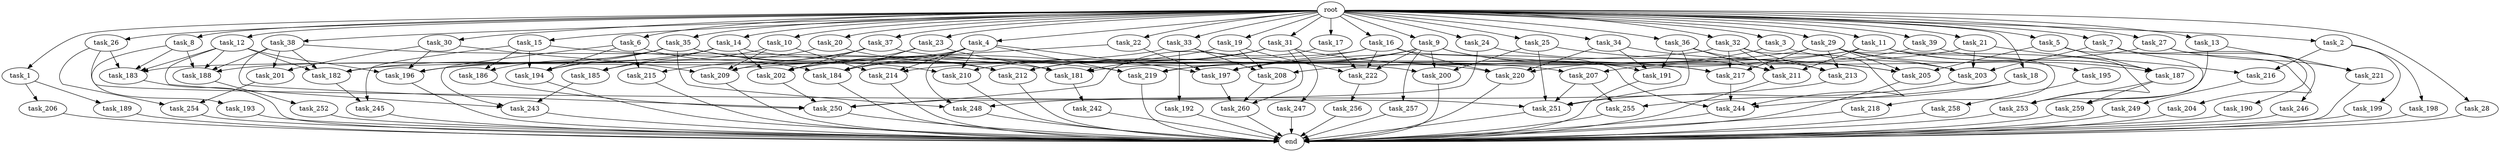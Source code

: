 digraph G {
  task_217 [size="2422361554.944000"];
  task_12 [size="2.048000"];
  task_199 [size="154618822.656000"];
  task_36 [size="2.048000"];
  task_253 [size="1872605741.056000"];
  task_19 [size="2.048000"];
  task_249 [size="154618822.656000"];
  task_196 [size="2834678415.360000"];
  root [size="0.000000"];
  task_10 [size="2.048000"];
  task_18 [size="2.048000"];
  task_1 [size="2.048000"];
  task_189 [size="68719476.736000"];
  task_183 [size="1958505086.976000"];
  task_4 [size="2.048000"];
  task_259 [size="429496729.600000"];
  task_260 [size="2353642078.208000"];
  task_33 [size="2.048000"];
  task_22 [size="2.048000"];
  task_205 [size="1271310319.616000"];
  task_15 [size="2.048000"];
  task_5 [size="2.048000"];
  end [size="0.000000"];
  task_206 [size="68719476.736000"];
  task_220 [size="2370821947.392000"];
  task_246 [size="1099511627.776000"];
  task_218 [size="154618822.656000"];
  task_14 [size="2.048000"];
  task_256 [size="154618822.656000"];
  task_21 [size="2.048000"];
  task_38 [size="2.048000"];
  task_252 [size="841813590.016000"];
  task_16 [size="2.048000"];
  task_7 [size="2.048000"];
  task_242 [size="1717986918.400000"];
  task_27 [size="2.048000"];
  task_203 [size="1425929142.272000"];
  task_221 [size="2199023255.552000"];
  task_211 [size="3178275799.040000"];
  task_26 [size="2.048000"];
  task_30 [size="2.048000"];
  task_34 [size="2.048000"];
  task_209 [size="2353642078.208000"];
  task_254 [size="1666447310.848000"];
  task_245 [size="704374636.544000"];
  task_213 [size="1322849927.168000"];
  task_200 [size="206158430.208000"];
  task_214 [size="2714419331.072000"];
  task_197 [size="2680059592.704000"];
  task_39 [size="2.048000"];
  task_215 [size="1717986918.400000"];
  task_255 [size="1047972020.224000"];
  task_192 [size="1717986918.400000"];
  task_204 [size="618475290.624000"];
  task_222 [size="1391569403.904000"];
  task_201 [size="1047972020.224000"];
  task_17 [size="2.048000"];
  task_31 [size="2.048000"];
  task_258 [size="429496729.600000"];
  task_193 [size="68719476.736000"];
  task_194 [size="4088808865.792000"];
  task_2 [size="2.048000"];
  task_207 [size="2336462209.024000"];
  task_216 [size="996432412.672000"];
  task_35 [size="2.048000"];
  task_3 [size="2.048000"];
  task_187 [size="3109556322.304000"];
  task_247 [size="1099511627.776000"];
  task_181 [size="3470333575.168000"];
  task_184 [size="4071628996.608000"];
  task_8 [size="2.048000"];
  task_219 [size="3315714752.512000"];
  task_191 [size="566935683.072000"];
  task_212 [size="4604204941.312000"];
  task_25 [size="2.048000"];
  task_198 [size="154618822.656000"];
  task_244 [size="2027224563.712000"];
  task_28 [size="2.048000"];
  task_182 [size="3676492005.376000"];
  task_23 [size="2.048000"];
  task_190 [size="274877906.944000"];
  task_6 [size="2.048000"];
  task_32 [size="2.048000"];
  task_188 [size="2645699854.336000"];
  task_257 [size="68719476.736000"];
  task_20 [size="2.048000"];
  task_243 [size="2920577761.280000"];
  task_9 [size="2.048000"];
  task_37 [size="2.048000"];
  task_248 [size="5153960755.200000"];
  task_195 [size="618475290.624000"];
  task_185 [size="1786706395.136000"];
  task_186 [size="2147483648.000000"];
  task_250 [size="3418793967.616000"];
  task_202 [size="1855425871.872000"];
  task_29 [size="2.048000"];
  task_13 [size="2.048000"];
  task_251 [size="2765958938.624000"];
  task_24 [size="2.048000"];
  task_208 [size="2491081031.680000"];
  task_11 [size="2.048000"];
  task_210 [size="4535485464.576000"];

  task_217 -> task_244 [size="209715200.000000"];
  task_12 -> task_183 [size="209715200.000000"];
  task_12 -> task_182 [size="209715200.000000"];
  task_12 -> task_196 [size="209715200.000000"];
  task_12 -> task_243 [size="209715200.000000"];
  task_12 -> task_188 [size="209715200.000000"];
  task_199 -> end [size="1.000000"];
  task_36 -> task_213 [size="33554432.000000"];
  task_36 -> task_251 [size="33554432.000000"];
  task_36 -> task_191 [size="33554432.000000"];
  task_36 -> task_211 [size="33554432.000000"];
  task_253 -> end [size="1.000000"];
  task_19 -> task_184 [size="75497472.000000"];
  task_19 -> task_208 [size="75497472.000000"];
  task_19 -> task_222 [size="75497472.000000"];
  task_249 -> end [size="1.000000"];
  task_196 -> end [size="1.000000"];
  root -> task_12 [size="1.000000"];
  root -> task_35 [size="1.000000"];
  root -> task_14 [size="1.000000"];
  root -> task_36 [size="1.000000"];
  root -> task_37 [size="1.000000"];
  root -> task_6 [size="1.000000"];
  root -> task_32 [size="1.000000"];
  root -> task_38 [size="1.000000"];
  root -> task_19 [size="1.000000"];
  root -> task_13 [size="1.000000"];
  root -> task_20 [size="1.000000"];
  root -> task_16 [size="1.000000"];
  root -> task_9 [size="1.000000"];
  root -> task_31 [size="1.000000"];
  root -> task_10 [size="1.000000"];
  root -> task_1 [size="1.000000"];
  root -> task_18 [size="1.000000"];
  root -> task_5 [size="1.000000"];
  root -> task_2 [size="1.000000"];
  root -> task_4 [size="1.000000"];
  root -> task_27 [size="1.000000"];
  root -> task_11 [size="1.000000"];
  root -> task_23 [size="1.000000"];
  root -> task_3 [size="1.000000"];
  root -> task_26 [size="1.000000"];
  root -> task_7 [size="1.000000"];
  root -> task_34 [size="1.000000"];
  root -> task_17 [size="1.000000"];
  root -> task_33 [size="1.000000"];
  root -> task_15 [size="1.000000"];
  root -> task_22 [size="1.000000"];
  root -> task_29 [size="1.000000"];
  root -> task_8 [size="1.000000"];
  root -> task_30 [size="1.000000"];
  root -> task_39 [size="1.000000"];
  root -> task_25 [size="1.000000"];
  root -> task_24 [size="1.000000"];
  root -> task_21 [size="1.000000"];
  root -> task_28 [size="1.000000"];
  task_10 -> task_214 [size="411041792.000000"];
  task_10 -> task_194 [size="411041792.000000"];
  task_10 -> task_209 [size="411041792.000000"];
  task_18 -> task_244 [size="209715200.000000"];
  task_18 -> task_255 [size="209715200.000000"];
  task_1 -> task_206 [size="33554432.000000"];
  task_1 -> task_189 [size="33554432.000000"];
  task_189 -> end [size="1.000000"];
  task_183 -> end [size="1.000000"];
  task_4 -> task_214 [size="838860800.000000"];
  task_4 -> task_197 [size="838860800.000000"];
  task_4 -> task_184 [size="838860800.000000"];
  task_4 -> task_219 [size="838860800.000000"];
  task_4 -> task_248 [size="838860800.000000"];
  task_4 -> task_210 [size="838860800.000000"];
  task_4 -> task_188 [size="838860800.000000"];
  task_259 -> end [size="1.000000"];
  task_260 -> end [size="1.000000"];
  task_33 -> task_196 [size="838860800.000000"];
  task_33 -> task_192 [size="838860800.000000"];
  task_33 -> task_208 [size="838860800.000000"];
  task_33 -> task_220 [size="838860800.000000"];
  task_22 -> task_197 [size="134217728.000000"];
  task_22 -> task_209 [size="134217728.000000"];
  task_205 -> end [size="1.000000"];
  task_15 -> task_245 [size="209715200.000000"];
  task_15 -> task_194 [size="209715200.000000"];
  task_15 -> task_219 [size="209715200.000000"];
  task_15 -> task_186 [size="209715200.000000"];
  task_5 -> task_187 [size="301989888.000000"];
  task_5 -> task_205 [size="301989888.000000"];
  task_5 -> task_204 [size="301989888.000000"];
  task_206 -> end [size="1.000000"];
  task_220 -> end [size="1.000000"];
  task_246 -> end [size="1.000000"];
  task_218 -> end [size="1.000000"];
  task_14 -> task_196 [size="33554432.000000"];
  task_14 -> task_202 [size="33554432.000000"];
  task_14 -> task_185 [size="33554432.000000"];
  task_14 -> task_200 [size="33554432.000000"];
  task_256 -> end [size="1.000000"];
  task_21 -> task_216 [size="411041792.000000"];
  task_21 -> task_203 [size="411041792.000000"];
  task_21 -> task_181 [size="411041792.000000"];
  task_38 -> task_201 [size="209715200.000000"];
  task_38 -> task_182 [size="209715200.000000"];
  task_38 -> task_188 [size="209715200.000000"];
  task_38 -> task_181 [size="209715200.000000"];
  task_38 -> task_250 [size="209715200.000000"];
  task_252 -> end [size="1.000000"];
  task_16 -> task_183 [size="33554432.000000"];
  task_16 -> task_220 [size="33554432.000000"];
  task_16 -> task_202 [size="33554432.000000"];
  task_16 -> task_244 [size="33554432.000000"];
  task_16 -> task_222 [size="33554432.000000"];
  task_7 -> task_190 [size="134217728.000000"];
  task_7 -> task_203 [size="134217728.000000"];
  task_7 -> task_259 [size="134217728.000000"];
  task_242 -> end [size="1.000000"];
  task_27 -> task_246 [size="536870912.000000"];
  task_27 -> task_219 [size="536870912.000000"];
  task_27 -> task_221 [size="536870912.000000"];
  task_203 -> task_251 [size="301989888.000000"];
  task_221 -> end [size="1.000000"];
  task_211 -> end [size="1.000000"];
  task_26 -> task_183 [size="679477248.000000"];
  task_26 -> task_251 [size="679477248.000000"];
  task_26 -> task_254 [size="679477248.000000"];
  task_30 -> task_201 [size="301989888.000000"];
  task_30 -> task_196 [size="301989888.000000"];
  task_30 -> task_209 [size="301989888.000000"];
  task_34 -> task_205 [size="209715200.000000"];
  task_34 -> task_220 [size="209715200.000000"];
  task_34 -> task_191 [size="209715200.000000"];
  task_209 -> end [size="1.000000"];
  task_254 -> end [size="1.000000"];
  task_245 -> end [size="1.000000"];
  task_213 -> task_248 [size="838860800.000000"];
  task_200 -> end [size="1.000000"];
  task_214 -> end [size="1.000000"];
  task_197 -> task_260 [size="536870912.000000"];
  task_39 -> task_187 [size="838860800.000000"];
  task_39 -> task_207 [size="838860800.000000"];
  task_215 -> end [size="1.000000"];
  task_255 -> end [size="1.000000"];
  task_192 -> end [size="1.000000"];
  task_204 -> end [size="1.000000"];
  task_222 -> task_256 [size="75497472.000000"];
  task_201 -> task_254 [size="134217728.000000"];
  task_17 -> task_250 [size="536870912.000000"];
  task_17 -> task_222 [size="536870912.000000"];
  task_31 -> task_217 [size="536870912.000000"];
  task_31 -> task_212 [size="536870912.000000"];
  task_31 -> task_247 [size="536870912.000000"];
  task_31 -> task_260 [size="536870912.000000"];
  task_31 -> task_181 [size="536870912.000000"];
  task_31 -> task_210 [size="536870912.000000"];
  task_258 -> end [size="1.000000"];
  task_193 -> end [size="1.000000"];
  task_194 -> end [size="1.000000"];
  task_2 -> task_216 [size="75497472.000000"];
  task_2 -> task_198 [size="75497472.000000"];
  task_2 -> task_199 [size="75497472.000000"];
  task_207 -> task_251 [size="301989888.000000"];
  task_207 -> task_255 [size="301989888.000000"];
  task_216 -> task_249 [size="75497472.000000"];
  task_35 -> task_182 [size="838860800.000000"];
  task_35 -> task_186 [size="838860800.000000"];
  task_35 -> task_212 [size="838860800.000000"];
  task_35 -> task_248 [size="838860800.000000"];
  task_35 -> task_194 [size="838860800.000000"];
  task_35 -> task_210 [size="838860800.000000"];
  task_3 -> task_220 [size="75497472.000000"];
  task_3 -> task_203 [size="75497472.000000"];
  task_187 -> task_253 [size="75497472.000000"];
  task_187 -> task_259 [size="75497472.000000"];
  task_247 -> end [size="1.000000"];
  task_181 -> task_242 [size="838860800.000000"];
  task_184 -> end [size="1.000000"];
  task_8 -> task_183 [size="33554432.000000"];
  task_8 -> task_188 [size="33554432.000000"];
  task_8 -> task_193 [size="33554432.000000"];
  task_219 -> end [size="1.000000"];
  task_191 -> end [size="1.000000"];
  task_212 -> end [size="1.000000"];
  task_25 -> task_205 [size="33554432.000000"];
  task_25 -> task_251 [size="33554432.000000"];
  task_25 -> task_200 [size="33554432.000000"];
  task_198 -> end [size="1.000000"];
  task_244 -> end [size="1.000000"];
  task_28 -> end [size="1.000000"];
  task_182 -> task_245 [size="134217728.000000"];
  task_23 -> task_184 [size="536870912.000000"];
  task_23 -> task_202 [size="536870912.000000"];
  task_23 -> task_181 [size="536870912.000000"];
  task_190 -> end [size="1.000000"];
  task_6 -> task_194 [size="536870912.000000"];
  task_6 -> task_184 [size="536870912.000000"];
  task_6 -> task_243 [size="536870912.000000"];
  task_6 -> task_215 [size="536870912.000000"];
  task_32 -> task_217 [size="536870912.000000"];
  task_32 -> task_182 [size="536870912.000000"];
  task_32 -> task_213 [size="536870912.000000"];
  task_32 -> task_244 [size="536870912.000000"];
  task_32 -> task_211 [size="536870912.000000"];
  task_188 -> task_252 [size="411041792.000000"];
  task_257 -> end [size="1.000000"];
  task_20 -> task_185 [size="838860800.000000"];
  task_20 -> task_212 [size="838860800.000000"];
  task_243 -> end [size="1.000000"];
  task_9 -> task_217 [size="33554432.000000"];
  task_9 -> task_197 [size="33554432.000000"];
  task_9 -> task_257 [size="33554432.000000"];
  task_9 -> task_219 [size="33554432.000000"];
  task_9 -> task_191 [size="33554432.000000"];
  task_9 -> task_212 [size="33554432.000000"];
  task_9 -> task_200 [size="33554432.000000"];
  task_9 -> task_222 [size="33554432.000000"];
  task_37 -> task_207 [size="301989888.000000"];
  task_37 -> task_202 [size="301989888.000000"];
  task_37 -> task_209 [size="301989888.000000"];
  task_37 -> task_215 [size="301989888.000000"];
  task_248 -> end [size="1.000000"];
  task_195 -> task_258 [size="209715200.000000"];
  task_185 -> task_243 [size="679477248.000000"];
  task_186 -> task_250 [size="209715200.000000"];
  task_250 -> end [size="1.000000"];
  task_202 -> task_250 [size="33554432.000000"];
  task_29 -> task_214 [size="75497472.000000"];
  task_29 -> task_217 [size="75497472.000000"];
  task_29 -> task_203 [size="75497472.000000"];
  task_29 -> task_218 [size="75497472.000000"];
  task_29 -> task_205 [size="75497472.000000"];
  task_29 -> task_213 [size="75497472.000000"];
  task_29 -> task_187 [size="75497472.000000"];
  task_13 -> task_253 [size="536870912.000000"];
  task_13 -> task_221 [size="536870912.000000"];
  task_251 -> end [size="1.000000"];
  task_24 -> task_250 [size="679477248.000000"];
  task_24 -> task_211 [size="679477248.000000"];
  task_208 -> task_260 [size="75497472.000000"];
  task_11 -> task_197 [size="301989888.000000"];
  task_11 -> task_211 [size="301989888.000000"];
  task_11 -> task_187 [size="301989888.000000"];
  task_11 -> task_195 [size="301989888.000000"];
  task_11 -> task_208 [size="301989888.000000"];
  task_11 -> task_253 [size="301989888.000000"];
  task_210 -> end [size="1.000000"];
}
